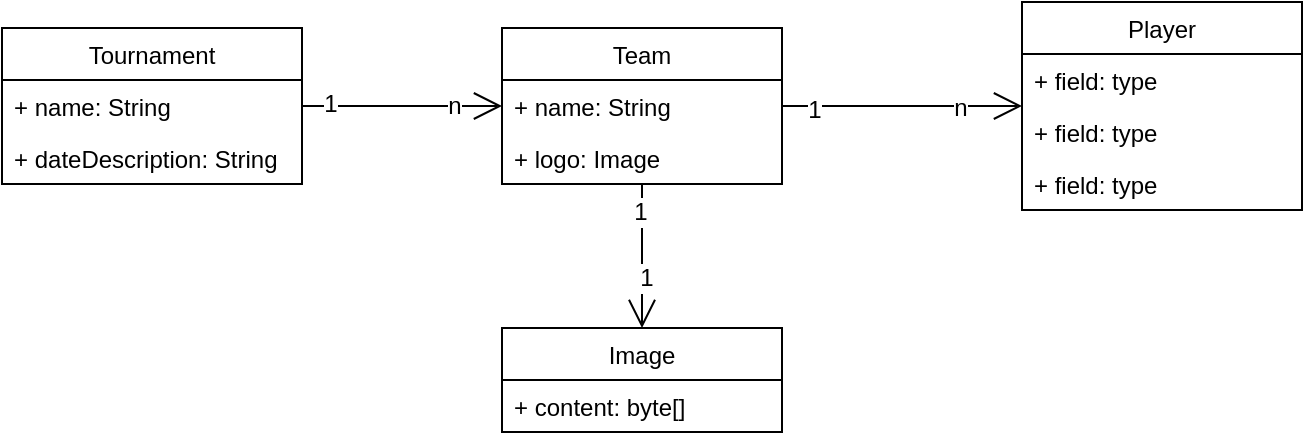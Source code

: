 <mxfile version="11.0.1" type="github"><diagram id="0UUCclT8lEeoFXWOBs47" name="Page-1"><mxGraphModel dx="1422" dy="796" grid="1" gridSize="10" guides="1" tooltips="1" connect="1" arrows="1" fold="1" page="1" pageScale="1" pageWidth="827" pageHeight="1169" math="0" shadow="0"><root><mxCell id="0"/><mxCell id="1" parent="0"/><mxCell id="onwDOBP5kqXuXolMCGgU-7" value="Tournament" style="swimlane;fontStyle=0;childLayout=stackLayout;horizontal=1;startSize=26;fillColor=none;horizontalStack=0;resizeParent=1;resizeParentMax=0;resizeLast=0;collapsible=1;marginBottom=0;" vertex="1" parent="1"><mxGeometry x="70" y="90" width="150" height="78" as="geometry"/></mxCell><mxCell id="onwDOBP5kqXuXolMCGgU-8" value="+ name: String" style="text;strokeColor=none;fillColor=none;align=left;verticalAlign=top;spacingLeft=4;spacingRight=4;overflow=hidden;rotatable=0;points=[[0,0.5],[1,0.5]];portConstraint=eastwest;" vertex="1" parent="onwDOBP5kqXuXolMCGgU-7"><mxGeometry y="26" width="150" height="26" as="geometry"/></mxCell><mxCell id="onwDOBP5kqXuXolMCGgU-9" value="+ dateDescription: String" style="text;strokeColor=none;fillColor=none;align=left;verticalAlign=top;spacingLeft=4;spacingRight=4;overflow=hidden;rotatable=0;points=[[0,0.5],[1,0.5]];portConstraint=eastwest;" vertex="1" parent="onwDOBP5kqXuXolMCGgU-7"><mxGeometry y="52" width="150" height="26" as="geometry"/></mxCell><mxCell id="onwDOBP5kqXuXolMCGgU-11" value="Team" style="swimlane;fontStyle=0;childLayout=stackLayout;horizontal=1;startSize=26;fillColor=none;horizontalStack=0;resizeParent=1;resizeParentMax=0;resizeLast=0;collapsible=1;marginBottom=0;" vertex="1" parent="1"><mxGeometry x="320" y="90" width="140" height="78" as="geometry"/></mxCell><mxCell id="onwDOBP5kqXuXolMCGgU-12" value="+ name: String" style="text;strokeColor=none;fillColor=none;align=left;verticalAlign=top;spacingLeft=4;spacingRight=4;overflow=hidden;rotatable=0;points=[[0,0.5],[1,0.5]];portConstraint=eastwest;" vertex="1" parent="onwDOBP5kqXuXolMCGgU-11"><mxGeometry y="26" width="140" height="26" as="geometry"/></mxCell><mxCell id="onwDOBP5kqXuXolMCGgU-13" value="+ logo: Image" style="text;strokeColor=none;fillColor=none;align=left;verticalAlign=top;spacingLeft=4;spacingRight=4;overflow=hidden;rotatable=0;points=[[0,0.5],[1,0.5]];portConstraint=eastwest;" vertex="1" parent="onwDOBP5kqXuXolMCGgU-11"><mxGeometry y="52" width="140" height="26" as="geometry"/></mxCell><mxCell id="onwDOBP5kqXuXolMCGgU-15" value="Player" style="swimlane;fontStyle=0;childLayout=stackLayout;horizontal=1;startSize=26;fillColor=none;horizontalStack=0;resizeParent=1;resizeParentMax=0;resizeLast=0;collapsible=1;marginBottom=0;" vertex="1" parent="1"><mxGeometry x="580" y="77" width="140" height="104" as="geometry"/></mxCell><mxCell id="onwDOBP5kqXuXolMCGgU-16" value="+ field: type" style="text;strokeColor=none;fillColor=none;align=left;verticalAlign=top;spacingLeft=4;spacingRight=4;overflow=hidden;rotatable=0;points=[[0,0.5],[1,0.5]];portConstraint=eastwest;" vertex="1" parent="onwDOBP5kqXuXolMCGgU-15"><mxGeometry y="26" width="140" height="26" as="geometry"/></mxCell><mxCell id="onwDOBP5kqXuXolMCGgU-17" value="+ field: type" style="text;strokeColor=none;fillColor=none;align=left;verticalAlign=top;spacingLeft=4;spacingRight=4;overflow=hidden;rotatable=0;points=[[0,0.5],[1,0.5]];portConstraint=eastwest;" vertex="1" parent="onwDOBP5kqXuXolMCGgU-15"><mxGeometry y="52" width="140" height="26" as="geometry"/></mxCell><mxCell id="onwDOBP5kqXuXolMCGgU-18" value="+ field: type" style="text;strokeColor=none;fillColor=none;align=left;verticalAlign=top;spacingLeft=4;spacingRight=4;overflow=hidden;rotatable=0;points=[[0,0.5],[1,0.5]];portConstraint=eastwest;" vertex="1" parent="onwDOBP5kqXuXolMCGgU-15"><mxGeometry y="78" width="140" height="26" as="geometry"/></mxCell><mxCell id="onwDOBP5kqXuXolMCGgU-19" value="Image" style="swimlane;fontStyle=0;childLayout=stackLayout;horizontal=1;startSize=26;fillColor=none;horizontalStack=0;resizeParent=1;resizeParentMax=0;resizeLast=0;collapsible=1;marginBottom=0;" vertex="1" parent="1"><mxGeometry x="320" y="240" width="140" height="52" as="geometry"/></mxCell><mxCell id="onwDOBP5kqXuXolMCGgU-20" value="+ content: byte[]" style="text;strokeColor=none;fillColor=none;align=left;verticalAlign=top;spacingLeft=4;spacingRight=4;overflow=hidden;rotatable=0;points=[[0,0.5],[1,0.5]];portConstraint=eastwest;" vertex="1" parent="onwDOBP5kqXuXolMCGgU-19"><mxGeometry y="26" width="140" height="26" as="geometry"/></mxCell><mxCell id="onwDOBP5kqXuXolMCGgU-27" value="" style="endArrow=open;endFill=1;endSize=12;html=1;entryX=0;entryY=0.5;entryDx=0;entryDy=0;" edge="1" parent="1" source="onwDOBP5kqXuXolMCGgU-7" target="onwDOBP5kqXuXolMCGgU-12"><mxGeometry width="160" relative="1" as="geometry"><mxPoint x="240" y="168" as="sourcePoint"/><mxPoint x="300" y="181" as="targetPoint"/></mxGeometry></mxCell><mxCell id="onwDOBP5kqXuXolMCGgU-28" value="n" style="text;html=1;resizable=0;points=[];align=center;verticalAlign=middle;labelBackgroundColor=#ffffff;" vertex="1" connectable="0" parent="onwDOBP5kqXuXolMCGgU-27"><mxGeometry x="0.506" relative="1" as="geometry"><mxPoint as="offset"/></mxGeometry></mxCell><mxCell id="onwDOBP5kqXuXolMCGgU-29" value="1" style="text;html=1;resizable=0;points=[];align=center;verticalAlign=middle;labelBackgroundColor=#ffffff;" vertex="1" connectable="0" parent="onwDOBP5kqXuXolMCGgU-27"><mxGeometry x="-0.718" y="1" relative="1" as="geometry"><mxPoint as="offset"/></mxGeometry></mxCell><mxCell id="onwDOBP5kqXuXolMCGgU-30" value="" style="endArrow=open;endFill=1;endSize=12;html=1;exitX=1;exitY=0.5;exitDx=0;exitDy=0;" edge="1" parent="1" source="onwDOBP5kqXuXolMCGgU-12" target="onwDOBP5kqXuXolMCGgU-15"><mxGeometry width="160" relative="1" as="geometry"><mxPoint x="480" y="171" as="sourcePoint"/><mxPoint x="625" y="171" as="targetPoint"/></mxGeometry></mxCell><mxCell id="onwDOBP5kqXuXolMCGgU-31" value="1" style="text;html=1;resizable=0;points=[];align=center;verticalAlign=middle;labelBackgroundColor=#ffffff;" vertex="1" connectable="0" parent="onwDOBP5kqXuXolMCGgU-30"><mxGeometry x="-0.741" y="-2" relative="1" as="geometry"><mxPoint as="offset"/></mxGeometry></mxCell><mxCell id="onwDOBP5kqXuXolMCGgU-32" value="n" style="text;html=1;resizable=0;points=[];align=center;verticalAlign=middle;labelBackgroundColor=#ffffff;" vertex="1" connectable="0" parent="onwDOBP5kqXuXolMCGgU-30"><mxGeometry x="0.482" y="-1" relative="1" as="geometry"><mxPoint as="offset"/></mxGeometry></mxCell><mxCell id="onwDOBP5kqXuXolMCGgU-34" value="" style="endArrow=open;endFill=1;endSize=12;html=1;entryX=0.5;entryY=0;entryDx=0;entryDy=0;" edge="1" parent="1" source="onwDOBP5kqXuXolMCGgU-11" target="onwDOBP5kqXuXolMCGgU-19"><mxGeometry width="160" relative="1" as="geometry"><mxPoint x="70" y="320" as="sourcePoint"/><mxPoint x="230" y="320" as="targetPoint"/></mxGeometry></mxCell><mxCell id="onwDOBP5kqXuXolMCGgU-35" value="1" style="text;html=1;resizable=0;points=[];align=center;verticalAlign=middle;labelBackgroundColor=#ffffff;" vertex="1" connectable="0" parent="onwDOBP5kqXuXolMCGgU-34"><mxGeometry x="-0.611" y="-1" relative="1" as="geometry"><mxPoint as="offset"/></mxGeometry></mxCell><mxCell id="onwDOBP5kqXuXolMCGgU-36" value="1" style="text;html=1;resizable=0;points=[];align=center;verticalAlign=middle;labelBackgroundColor=#ffffff;" vertex="1" connectable="0" parent="onwDOBP5kqXuXolMCGgU-34"><mxGeometry x="0.444" y="2" relative="1" as="geometry"><mxPoint y="-5" as="offset"/></mxGeometry></mxCell></root></mxGraphModel></diagram></mxfile>